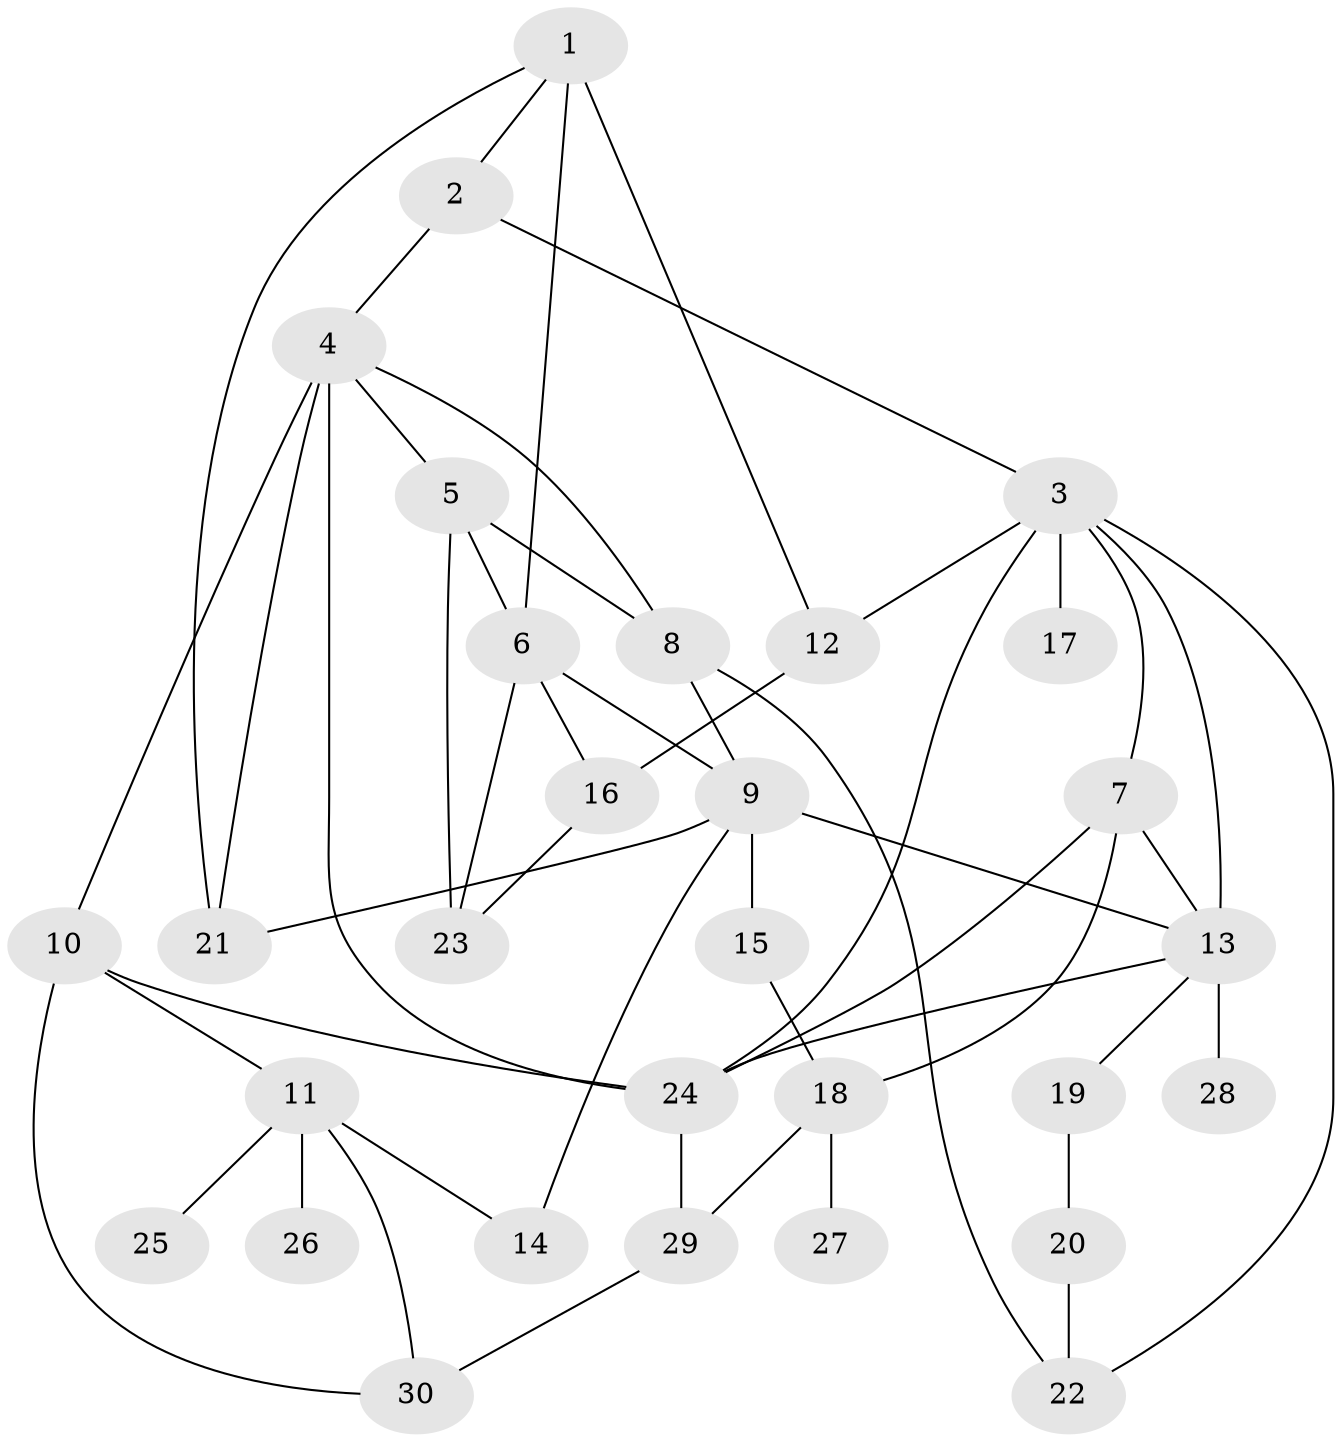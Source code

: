 // original degree distribution, {4: 0.21666666666666667, 3: 0.2, 6: 0.03333333333333333, 5: 0.08333333333333333, 2: 0.31666666666666665, 1: 0.15}
// Generated by graph-tools (version 1.1) at 2025/34/03/09/25 02:34:31]
// undirected, 30 vertices, 51 edges
graph export_dot {
graph [start="1"]
  node [color=gray90,style=filled];
  1;
  2;
  3;
  4;
  5;
  6;
  7;
  8;
  9;
  10;
  11;
  12;
  13;
  14;
  15;
  16;
  17;
  18;
  19;
  20;
  21;
  22;
  23;
  24;
  25;
  26;
  27;
  28;
  29;
  30;
  1 -- 2 [weight=1.0];
  1 -- 6 [weight=1.0];
  1 -- 12 [weight=2.0];
  1 -- 21 [weight=1.0];
  2 -- 3 [weight=1.0];
  2 -- 4 [weight=1.0];
  3 -- 7 [weight=1.0];
  3 -- 12 [weight=1.0];
  3 -- 13 [weight=1.0];
  3 -- 17 [weight=1.0];
  3 -- 22 [weight=1.0];
  3 -- 24 [weight=1.0];
  4 -- 5 [weight=1.0];
  4 -- 8 [weight=1.0];
  4 -- 10 [weight=1.0];
  4 -- 21 [weight=2.0];
  4 -- 24 [weight=2.0];
  5 -- 6 [weight=1.0];
  5 -- 8 [weight=1.0];
  5 -- 23 [weight=1.0];
  6 -- 9 [weight=1.0];
  6 -- 16 [weight=1.0];
  6 -- 23 [weight=1.0];
  7 -- 13 [weight=1.0];
  7 -- 18 [weight=1.0];
  7 -- 24 [weight=1.0];
  8 -- 9 [weight=1.0];
  8 -- 22 [weight=1.0];
  9 -- 13 [weight=1.0];
  9 -- 14 [weight=1.0];
  9 -- 15 [weight=3.0];
  9 -- 21 [weight=1.0];
  10 -- 11 [weight=1.0];
  10 -- 24 [weight=1.0];
  10 -- 30 [weight=1.0];
  11 -- 14 [weight=1.0];
  11 -- 25 [weight=1.0];
  11 -- 26 [weight=1.0];
  11 -- 30 [weight=1.0];
  12 -- 16 [weight=1.0];
  13 -- 19 [weight=1.0];
  13 -- 24 [weight=1.0];
  13 -- 28 [weight=1.0];
  15 -- 18 [weight=1.0];
  16 -- 23 [weight=1.0];
  18 -- 27 [weight=1.0];
  18 -- 29 [weight=1.0];
  19 -- 20 [weight=1.0];
  20 -- 22 [weight=1.0];
  24 -- 29 [weight=1.0];
  29 -- 30 [weight=1.0];
}
